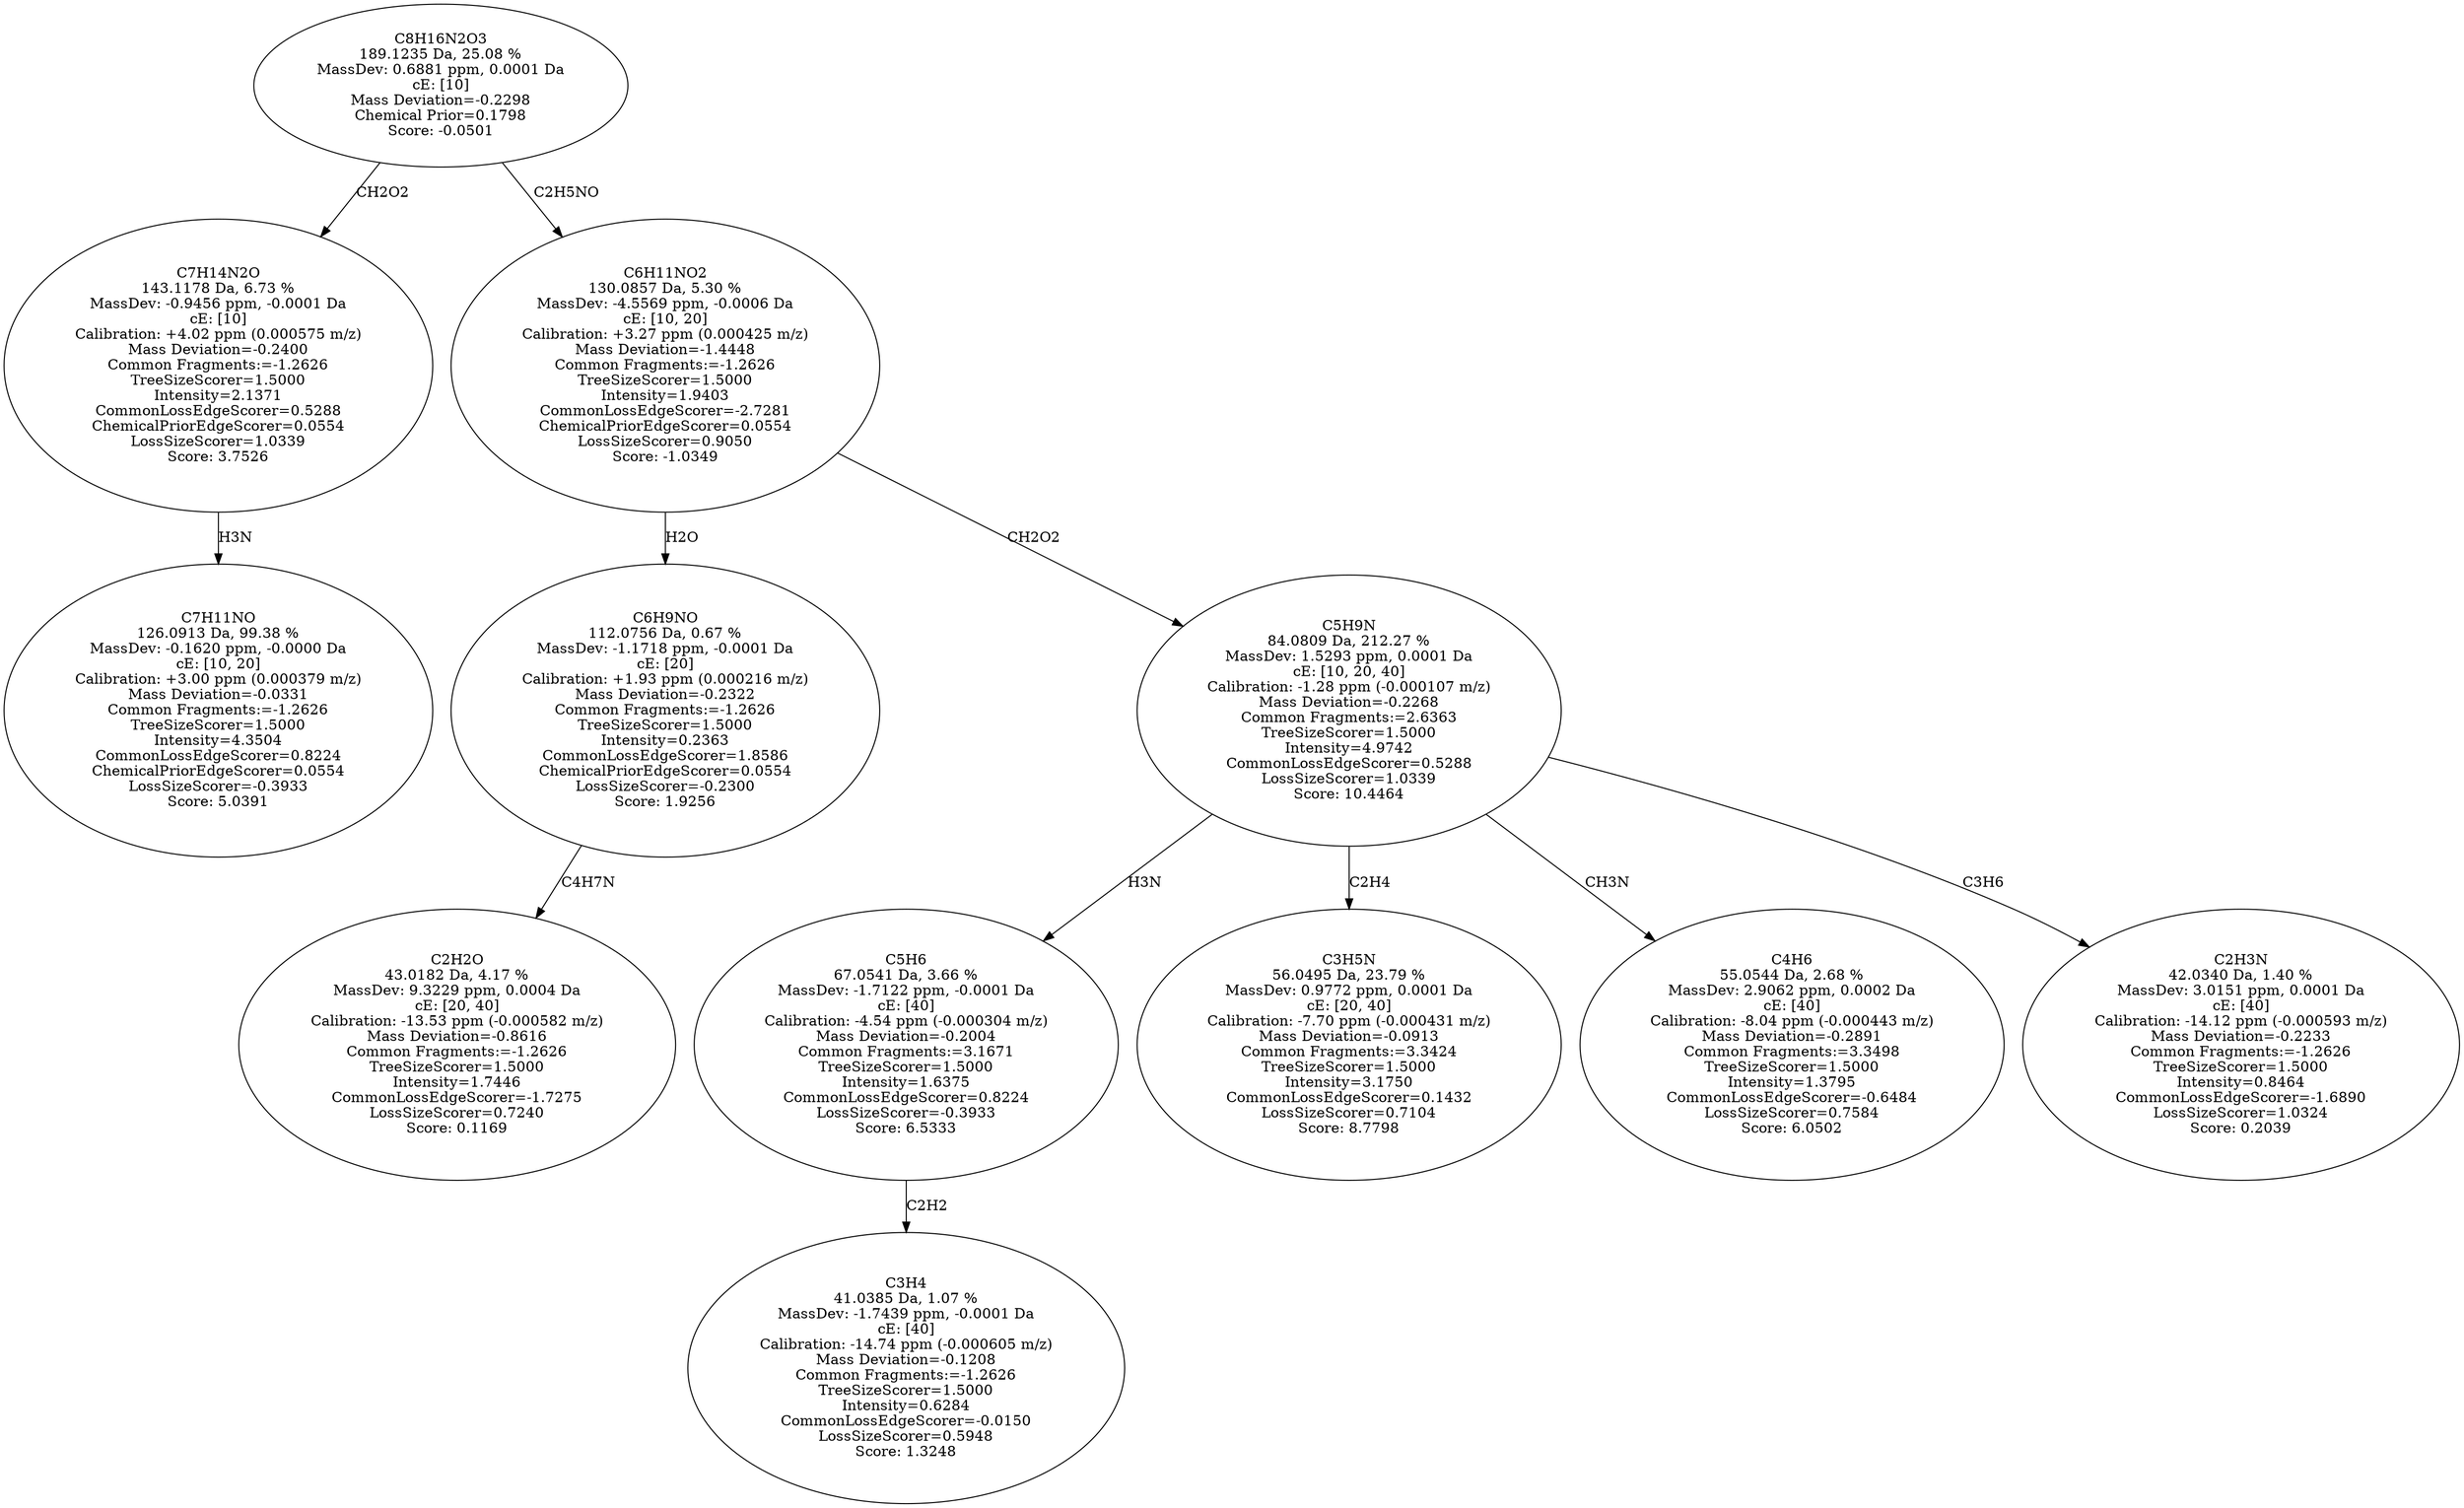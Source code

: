 strict digraph {
v1 [label="C7H11NO\n126.0913 Da, 99.38 %\nMassDev: -0.1620 ppm, -0.0000 Da\ncE: [10, 20]\nCalibration: +3.00 ppm (0.000379 m/z)\nMass Deviation=-0.0331\nCommon Fragments:=-1.2626\nTreeSizeScorer=1.5000\nIntensity=4.3504\nCommonLossEdgeScorer=0.8224\nChemicalPriorEdgeScorer=0.0554\nLossSizeScorer=-0.3933\nScore: 5.0391"];
v2 [label="C7H14N2O\n143.1178 Da, 6.73 %\nMassDev: -0.9456 ppm, -0.0001 Da\ncE: [10]\nCalibration: +4.02 ppm (0.000575 m/z)\nMass Deviation=-0.2400\nCommon Fragments:=-1.2626\nTreeSizeScorer=1.5000\nIntensity=2.1371\nCommonLossEdgeScorer=0.5288\nChemicalPriorEdgeScorer=0.0554\nLossSizeScorer=1.0339\nScore: 3.7526"];
v3 [label="C2H2O\n43.0182 Da, 4.17 %\nMassDev: 9.3229 ppm, 0.0004 Da\ncE: [20, 40]\nCalibration: -13.53 ppm (-0.000582 m/z)\nMass Deviation=-0.8616\nCommon Fragments:=-1.2626\nTreeSizeScorer=1.5000\nIntensity=1.7446\nCommonLossEdgeScorer=-1.7275\nLossSizeScorer=0.7240\nScore: 0.1169"];
v4 [label="C6H9NO\n112.0756 Da, 0.67 %\nMassDev: -1.1718 ppm, -0.0001 Da\ncE: [20]\nCalibration: +1.93 ppm (0.000216 m/z)\nMass Deviation=-0.2322\nCommon Fragments:=-1.2626\nTreeSizeScorer=1.5000\nIntensity=0.2363\nCommonLossEdgeScorer=1.8586\nChemicalPriorEdgeScorer=0.0554\nLossSizeScorer=-0.2300\nScore: 1.9256"];
v5 [label="C3H4\n41.0385 Da, 1.07 %\nMassDev: -1.7439 ppm, -0.0001 Da\ncE: [40]\nCalibration: -14.74 ppm (-0.000605 m/z)\nMass Deviation=-0.1208\nCommon Fragments:=-1.2626\nTreeSizeScorer=1.5000\nIntensity=0.6284\nCommonLossEdgeScorer=-0.0150\nLossSizeScorer=0.5948\nScore: 1.3248"];
v6 [label="C5H6\n67.0541 Da, 3.66 %\nMassDev: -1.7122 ppm, -0.0001 Da\ncE: [40]\nCalibration: -4.54 ppm (-0.000304 m/z)\nMass Deviation=-0.2004\nCommon Fragments:=3.1671\nTreeSizeScorer=1.5000\nIntensity=1.6375\nCommonLossEdgeScorer=0.8224\nLossSizeScorer=-0.3933\nScore: 6.5333"];
v7 [label="C3H5N\n56.0495 Da, 23.79 %\nMassDev: 0.9772 ppm, 0.0001 Da\ncE: [20, 40]\nCalibration: -7.70 ppm (-0.000431 m/z)\nMass Deviation=-0.0913\nCommon Fragments:=3.3424\nTreeSizeScorer=1.5000\nIntensity=3.1750\nCommonLossEdgeScorer=0.1432\nLossSizeScorer=0.7104\nScore: 8.7798"];
v8 [label="C4H6\n55.0544 Da, 2.68 %\nMassDev: 2.9062 ppm, 0.0002 Da\ncE: [40]\nCalibration: -8.04 ppm (-0.000443 m/z)\nMass Deviation=-0.2891\nCommon Fragments:=3.3498\nTreeSizeScorer=1.5000\nIntensity=1.3795\nCommonLossEdgeScorer=-0.6484\nLossSizeScorer=0.7584\nScore: 6.0502"];
v9 [label="C2H3N\n42.0340 Da, 1.40 %\nMassDev: 3.0151 ppm, 0.0001 Da\ncE: [40]\nCalibration: -14.12 ppm (-0.000593 m/z)\nMass Deviation=-0.2233\nCommon Fragments:=-1.2626\nTreeSizeScorer=1.5000\nIntensity=0.8464\nCommonLossEdgeScorer=-1.6890\nLossSizeScorer=1.0324\nScore: 0.2039"];
v10 [label="C5H9N\n84.0809 Da, 212.27 %\nMassDev: 1.5293 ppm, 0.0001 Da\ncE: [10, 20, 40]\nCalibration: -1.28 ppm (-0.000107 m/z)\nMass Deviation=-0.2268\nCommon Fragments:=2.6363\nTreeSizeScorer=1.5000\nIntensity=4.9742\nCommonLossEdgeScorer=0.5288\nLossSizeScorer=1.0339\nScore: 10.4464"];
v11 [label="C6H11NO2\n130.0857 Da, 5.30 %\nMassDev: -4.5569 ppm, -0.0006 Da\ncE: [10, 20]\nCalibration: +3.27 ppm (0.000425 m/z)\nMass Deviation=-1.4448\nCommon Fragments:=-1.2626\nTreeSizeScorer=1.5000\nIntensity=1.9403\nCommonLossEdgeScorer=-2.7281\nChemicalPriorEdgeScorer=0.0554\nLossSizeScorer=0.9050\nScore: -1.0349"];
v12 [label="C8H16N2O3\n189.1235 Da, 25.08 %\nMassDev: 0.6881 ppm, 0.0001 Da\ncE: [10]\nMass Deviation=-0.2298\nChemical Prior=0.1798\nScore: -0.0501"];
v2 -> v1 [label="H3N"];
v12 -> v2 [label="CH2O2"];
v4 -> v3 [label="C4H7N"];
v11 -> v4 [label="H2O"];
v6 -> v5 [label="C2H2"];
v10 -> v6 [label="H3N"];
v10 -> v7 [label="C2H4"];
v10 -> v8 [label="CH3N"];
v10 -> v9 [label="C3H6"];
v11 -> v10 [label="CH2O2"];
v12 -> v11 [label="C2H5NO"];
}